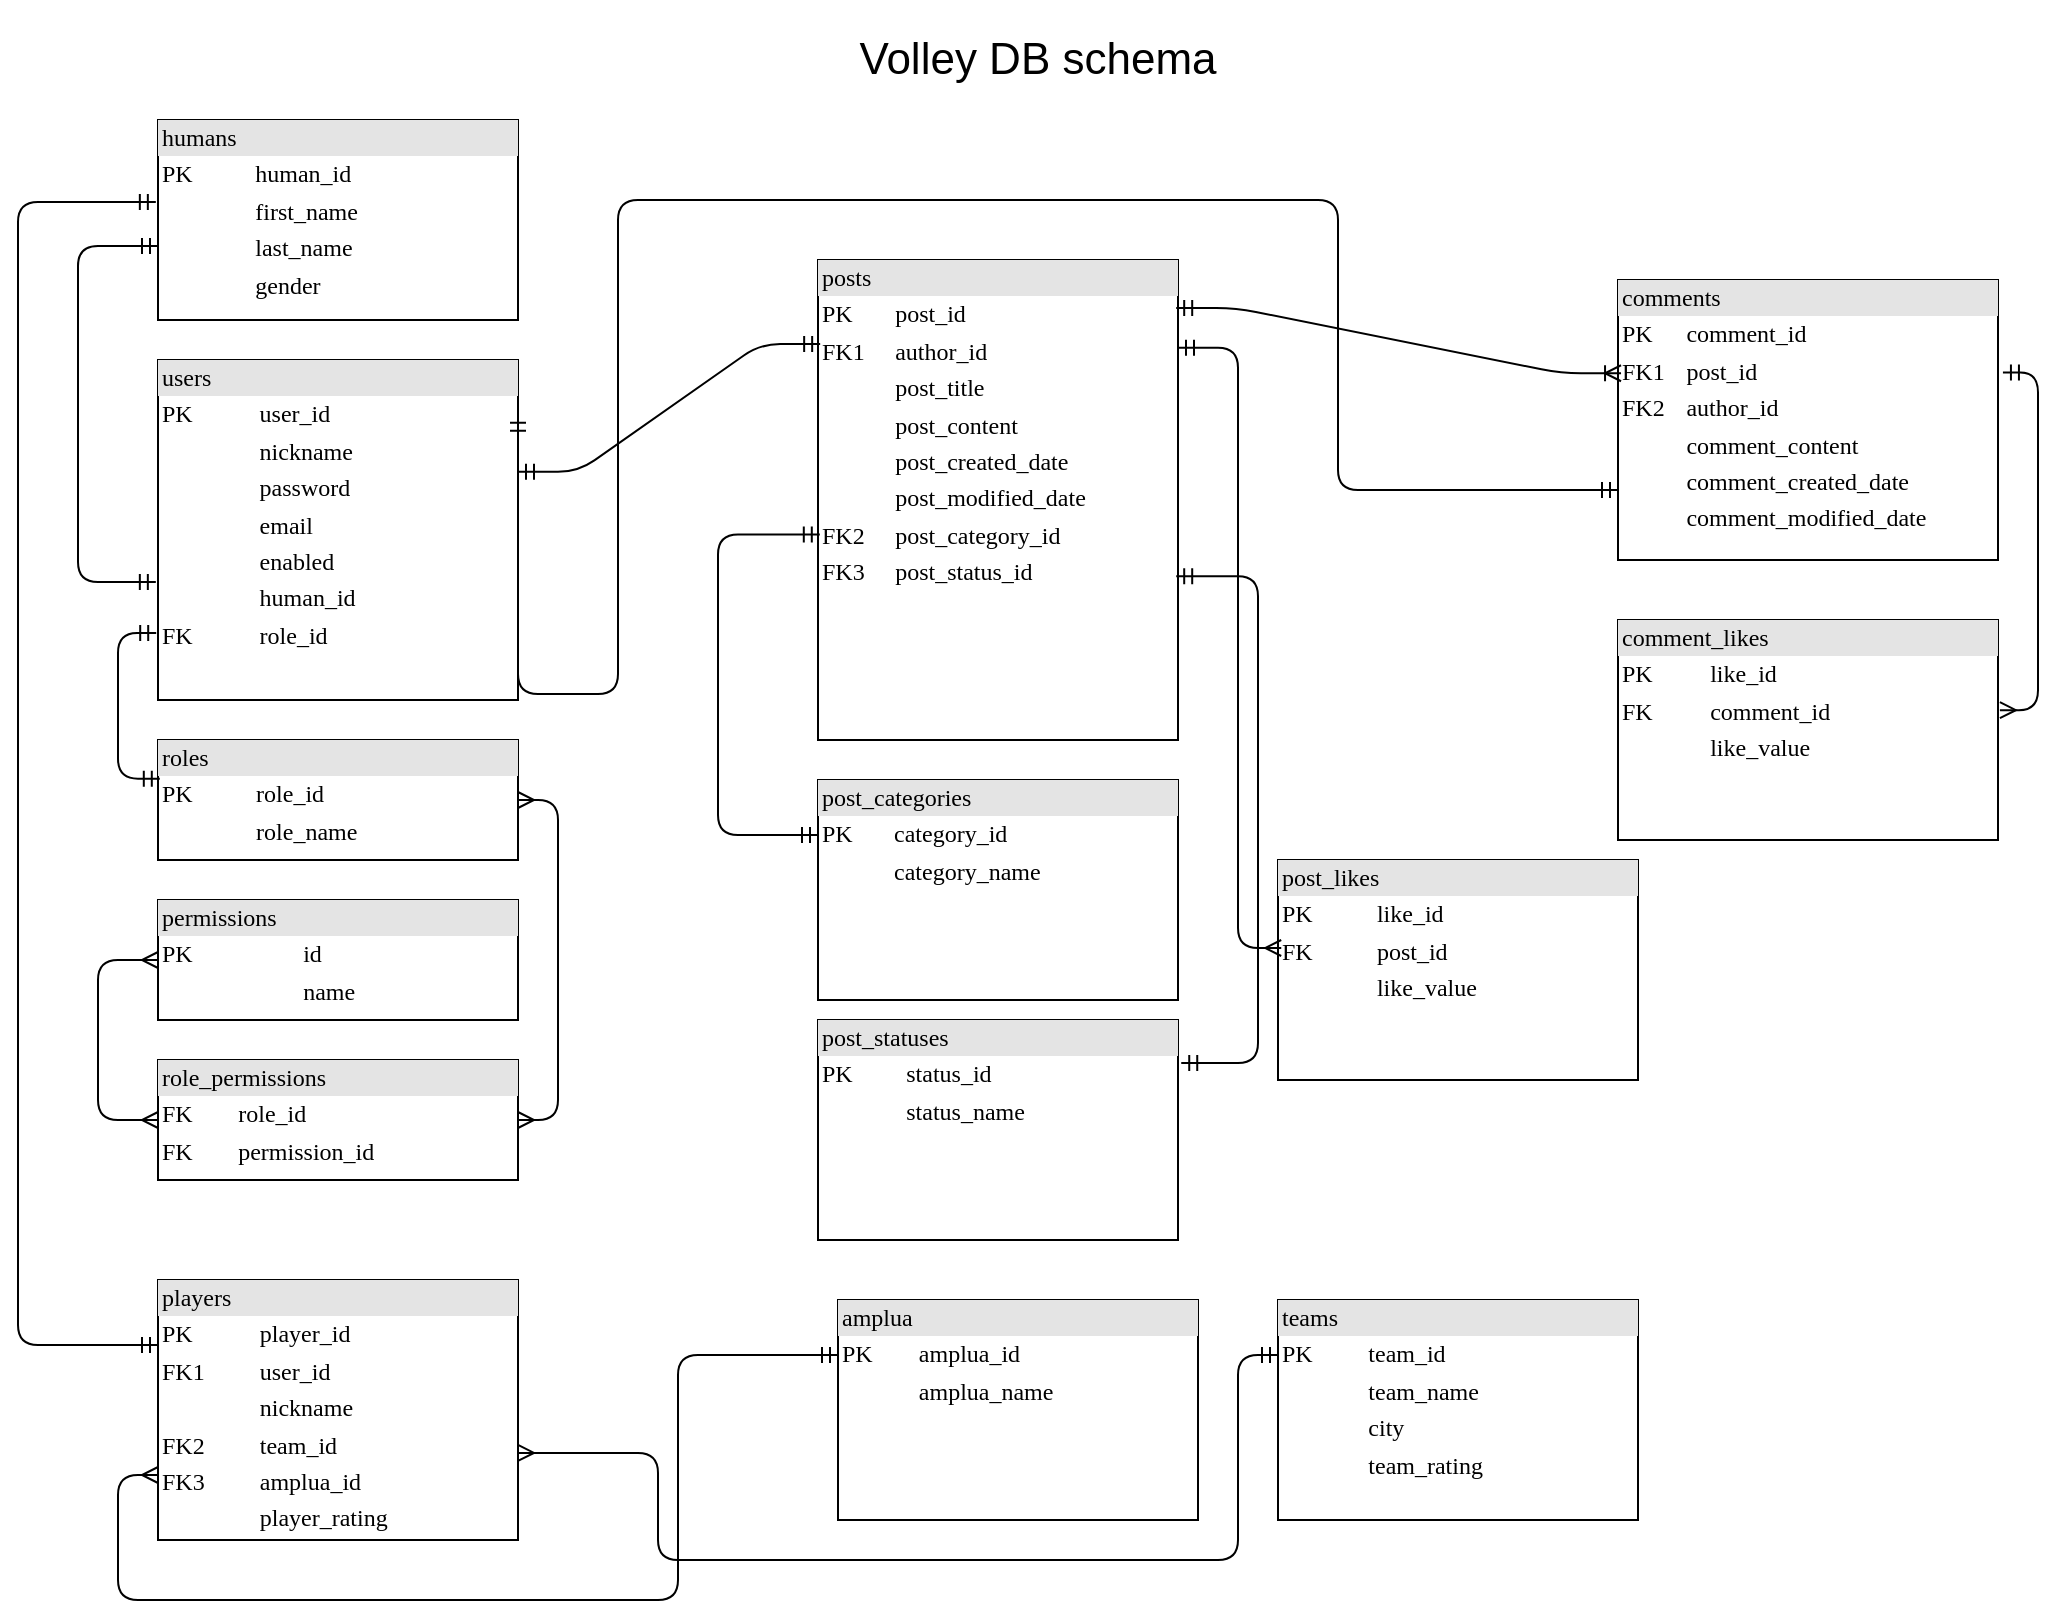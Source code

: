 <mxfile version="14.5.1" type="device"><diagram name="Page-1" id="2ca16b54-16f6-2749-3443-fa8db7711227"><mxGraphModel dx="1422" dy="781" grid="1" gridSize="10" guides="1" tooltips="1" connect="1" arrows="1" fold="1" page="1" pageScale="1" pageWidth="1100" pageHeight="850" background="#ffffff" math="0" shadow="0"><root><mxCell id="0"/><mxCell id="1" parent="0"/><mxCell id="2ed32ef02a7f4228-2" value="&lt;div style=&quot;box-sizing: border-box ; width: 100% ; background: #e4e4e4 ; padding: 2px&quot;&gt;users&lt;/div&gt;&lt;table style=&quot;width: 100% ; font-size: 1em&quot; cellpadding=&quot;2&quot; cellspacing=&quot;0&quot;&gt;&lt;tbody&gt;&lt;tr&gt;&lt;td&gt;PK&lt;/td&gt;&lt;td&gt;user_id&lt;/td&gt;&lt;/tr&gt;&lt;tr&gt;&lt;td&gt;&lt;br&gt;&lt;/td&gt;&lt;td&gt;nickname&lt;/td&gt;&lt;/tr&gt;&lt;tr&gt;&lt;td&gt;&lt;br&gt;&lt;/td&gt;&lt;td&gt;password&lt;br&gt;&lt;/td&gt;&lt;/tr&gt;&lt;tr&gt;&lt;td&gt;&lt;br&gt;&lt;/td&gt;&lt;td&gt;email&lt;/td&gt;&lt;/tr&gt;&lt;tr&gt;&lt;td&gt;&lt;br&gt;&lt;/td&gt;&lt;td&gt;enabled&lt;/td&gt;&lt;/tr&gt;&lt;tr&gt;&lt;td&gt;&lt;br&gt;&lt;/td&gt;&lt;td&gt;human_id&lt;br&gt;&lt;/td&gt;&lt;/tr&gt;&lt;tr&gt;&lt;td&gt;FK&lt;/td&gt;&lt;td&gt;role_id&lt;/td&gt;&lt;/tr&gt;&lt;/tbody&gt;&lt;/table&gt;" style="verticalAlign=top;align=left;overflow=fill;html=1;rounded=0;shadow=0;comic=0;labelBackgroundColor=none;strokeWidth=1;fontFamily=Verdana;fontSize=12" parent="1" vertex="1"><mxGeometry x="110" y="200" width="180" height="170" as="geometry"/></mxCell><mxCell id="2ed32ef02a7f4228-3" value="&lt;div style=&quot;box-sizing: border-box ; width: 100% ; background: #e4e4e4 ; padding: 2px&quot;&gt;teams&lt;/div&gt;&lt;table style=&quot;width: 100% ; font-size: 1em&quot; cellpadding=&quot;2&quot; cellspacing=&quot;0&quot;&gt;&lt;tbody&gt;&lt;tr&gt;&lt;td&gt;PK&lt;/td&gt;&lt;td&gt;team_id&lt;/td&gt;&lt;/tr&gt;&lt;tr&gt;&lt;td&gt;&lt;/td&gt;&lt;td&gt;team_name&lt;/td&gt;&lt;/tr&gt;&lt;tr&gt;&lt;td&gt;&lt;br&gt;&lt;/td&gt;&lt;td&gt;city&lt;/td&gt;&lt;/tr&gt;&lt;tr&gt;&lt;td&gt;&lt;br&gt;&lt;/td&gt;&lt;td&gt;team_rating&lt;/td&gt;&lt;/tr&gt;&lt;/tbody&gt;&lt;/table&gt;" style="verticalAlign=top;align=left;overflow=fill;html=1;rounded=0;shadow=0;comic=0;labelBackgroundColor=none;strokeWidth=1;fontFamily=Verdana;fontSize=12" parent="1" vertex="1"><mxGeometry x="670" y="670" width="180" height="110" as="geometry"/></mxCell><mxCell id="2ed32ef02a7f4228-4" value="&lt;div style=&quot;box-sizing: border-box ; width: 100% ; background: #e4e4e4 ; padding: 2px&quot;&gt;players&lt;/div&gt;&lt;table style=&quot;width: 100% ; font-size: 1em&quot; cellpadding=&quot;2&quot; cellspacing=&quot;0&quot;&gt;&lt;tbody&gt;&lt;tr&gt;&lt;td&gt;PK&lt;/td&gt;&lt;td&gt;player_id&lt;/td&gt;&lt;/tr&gt;&lt;tr&gt;&lt;td&gt;FK1&lt;/td&gt;&lt;td&gt;user_id&lt;/td&gt;&lt;/tr&gt;&lt;tr&gt;&lt;td&gt;&lt;/td&gt;&lt;td&gt;nickname&lt;/td&gt;&lt;/tr&gt;&lt;tr&gt;&lt;td&gt;FK2&lt;/td&gt;&lt;td&gt;team_id&lt;/td&gt;&lt;/tr&gt;&lt;tr&gt;&lt;td&gt;FK3&lt;/td&gt;&lt;td&gt;amplua_id&lt;/td&gt;&lt;/tr&gt;&lt;tr&gt;&lt;td&gt;&lt;br&gt;&lt;/td&gt;&lt;td&gt;player_rating&lt;/td&gt;&lt;/tr&gt;&lt;/tbody&gt;&lt;/table&gt;" style="verticalAlign=top;align=left;overflow=fill;html=1;rounded=0;shadow=0;comic=0;labelBackgroundColor=none;strokeWidth=1;fontFamily=Verdana;fontSize=12" parent="1" vertex="1"><mxGeometry x="110" y="660" width="180" height="130" as="geometry"/></mxCell><mxCell id="2ed32ef02a7f4228-5" value="&lt;div style=&quot;box-sizing: border-box ; width: 100% ; background: #e4e4e4 ; padding: 2px&quot;&gt;roles&lt;/div&gt;&lt;table style=&quot;width: 100% ; font-size: 1em&quot; cellpadding=&quot;2&quot; cellspacing=&quot;0&quot;&gt;&lt;tbody&gt;&lt;tr&gt;&lt;td&gt;PK&lt;/td&gt;&lt;td&gt;role_id&lt;/td&gt;&lt;/tr&gt;&lt;tr&gt;&lt;td&gt;&lt;br&gt;&lt;/td&gt;&lt;td&gt;role_name&lt;/td&gt;&lt;/tr&gt;&lt;/tbody&gt;&lt;/table&gt;" style="verticalAlign=top;align=left;overflow=fill;html=1;rounded=0;shadow=0;comic=0;labelBackgroundColor=none;strokeWidth=1;fontFamily=Verdana;fontSize=12" parent="1" vertex="1"><mxGeometry x="110" y="390" width="180" height="60" as="geometry"/></mxCell><mxCell id="2ed32ef02a7f4228-8" value="&lt;div style=&quot;box-sizing: border-box ; width: 100% ; background: #e4e4e4 ; padding: 2px&quot;&gt;posts&lt;/div&gt;&lt;table style=&quot;width: 100% ; font-size: 1em&quot; cellpadding=&quot;2&quot; cellspacing=&quot;0&quot;&gt;&lt;tbody&gt;&lt;tr&gt;&lt;td&gt;PK&lt;/td&gt;&lt;td&gt;post_id&lt;br&gt;&lt;/td&gt;&lt;/tr&gt;&lt;tr&gt;&lt;td&gt;FK1&lt;/td&gt;&lt;td&gt;author_id&lt;/td&gt;&lt;/tr&gt;&lt;tr&gt;&lt;td&gt;&lt;br&gt;&lt;/td&gt;&lt;td&gt;post_title&lt;/td&gt;&lt;/tr&gt;&lt;tr&gt;&lt;td&gt;&lt;/td&gt;&lt;td&gt;post_content&lt;/td&gt;&lt;/tr&gt;&lt;tr&gt;&lt;td&gt;&lt;br&gt;&lt;/td&gt;&lt;td&gt;post_created_date&lt;/td&gt;&lt;/tr&gt;&lt;tr&gt;&lt;td&gt;&lt;br&gt;&lt;/td&gt;&lt;td&gt;post_modified_date&lt;/td&gt;&lt;/tr&gt;&lt;tr&gt;&lt;td&gt;FK2&lt;/td&gt;&lt;td&gt;post_category_id&lt;/td&gt;&lt;/tr&gt;&lt;tr&gt;&lt;td&gt;FK3&lt;/td&gt;&lt;td&gt;post_status_id&lt;/td&gt;&lt;/tr&gt;&lt;/tbody&gt;&lt;/table&gt;" style="verticalAlign=top;align=left;overflow=fill;html=1;rounded=0;shadow=0;comic=0;labelBackgroundColor=none;strokeWidth=1;fontFamily=Verdana;fontSize=12" parent="1" vertex="1"><mxGeometry x="440" y="150" width="180" height="240" as="geometry"/></mxCell><mxCell id="2ed32ef02a7f4228-10" value="&lt;div style=&quot;box-sizing: border-box ; width: 100% ; background: #e4e4e4 ; padding: 2px&quot;&gt;comments&lt;/div&gt;&lt;table style=&quot;width: 100% ; font-size: 1em&quot; cellpadding=&quot;2&quot; cellspacing=&quot;0&quot;&gt;&lt;tbody&gt;&lt;tr&gt;&lt;td&gt;PK&lt;/td&gt;&lt;td&gt;comment_id&lt;/td&gt;&lt;/tr&gt;&lt;tr&gt;&lt;td&gt;FK1&lt;/td&gt;&lt;td&gt;post_id&lt;/td&gt;&lt;/tr&gt;&lt;tr&gt;&lt;td&gt;FK2&lt;/td&gt;&lt;td&gt;author_id&lt;/td&gt;&lt;/tr&gt;&lt;tr&gt;&lt;td&gt;&lt;br&gt;&lt;/td&gt;&lt;td&gt;comment_content&lt;/td&gt;&lt;/tr&gt;&lt;tr&gt;&lt;td&gt;&lt;br&gt;&lt;/td&gt;&lt;td&gt;comment_created_date&lt;/td&gt;&lt;/tr&gt;&lt;tr&gt;&lt;td&gt;&lt;br&gt;&lt;/td&gt;&lt;td&gt;comment_modified_date&lt;/td&gt;&lt;/tr&gt;&lt;/tbody&gt;&lt;/table&gt;" style="verticalAlign=top;align=left;overflow=fill;html=1;rounded=0;shadow=0;comic=0;labelBackgroundColor=none;strokeWidth=1;fontFamily=Verdana;fontSize=12" parent="1" vertex="1"><mxGeometry x="840" y="160" width="190" height="140" as="geometry"/></mxCell><mxCell id="JueI_tPwrZEDvwqk37Sq-2" value="" style="edgeStyle=entityRelationEdgeStyle;fontSize=12;html=1;endArrow=ERmandOne;startArrow=ERmandOne;entryX=0.006;entryY=0.175;entryDx=0;entryDy=0;entryPerimeter=0;exitX=1;exitY=0.329;exitDx=0;exitDy=0;exitPerimeter=0;" parent="1" source="2ed32ef02a7f4228-2" target="2ed32ef02a7f4228-8" edge="1"><mxGeometry width="100" height="100" relative="1" as="geometry"><mxPoint x="340" y="300" as="sourcePoint"/><mxPoint x="440" y="200" as="targetPoint"/></mxGeometry></mxCell><mxCell id="JueI_tPwrZEDvwqk37Sq-3" value="" style="edgeStyle=entityRelationEdgeStyle;fontSize=12;html=1;endArrow=ERoneToMany;startArrow=ERmandOne;startFill=0;exitX=0.995;exitY=0.1;exitDx=0;exitDy=0;exitPerimeter=0;entryX=0.008;entryY=0.333;entryDx=0;entryDy=0;entryPerimeter=0;" parent="1" source="2ed32ef02a7f4228-8" target="2ed32ef02a7f4228-10" edge="1"><mxGeometry width="100" height="100" relative="1" as="geometry"><mxPoint x="670" y="210" as="sourcePoint"/><mxPoint x="828" y="199" as="targetPoint"/></mxGeometry></mxCell><mxCell id="JueI_tPwrZEDvwqk37Sq-4" value="" style="edgeStyle=orthogonalEdgeStyle;fontSize=12;html=1;endArrow=ERmandOne;startArrow=ERmandOne;elbow=vertical;rounded=1;exitX=1;exitY=0.161;exitDx=0;exitDy=0;exitPerimeter=0;entryX=0;entryY=0.75;entryDx=0;entryDy=0;" parent="1" source="2ed32ef02a7f4228-2" target="2ed32ef02a7f4228-10" edge="1"><mxGeometry width="100" height="100" relative="1" as="geometry"><mxPoint x="170" y="50" as="sourcePoint"/><mxPoint x="820" y="320" as="targetPoint"/><Array as="points"><mxPoint x="340" y="367"/><mxPoint x="340" y="120"/><mxPoint x="700" y="120"/><mxPoint x="700" y="265"/></Array></mxGeometry></mxCell><mxCell id="JueI_tPwrZEDvwqk37Sq-10" value="&lt;font style=&quot;font-size: 22px&quot;&gt;Volley DB schema&lt;/font&gt;" style="rounded=0;whiteSpace=wrap;html=1;strokeColor=none;" parent="1" vertex="1"><mxGeometry x="360" y="20" width="380" height="60" as="geometry"/></mxCell><mxCell id="JueI_tPwrZEDvwqk37Sq-11" value="" style="edgeStyle=elbowEdgeStyle;fontSize=12;html=1;endArrow=ERmandOne;startArrow=ERmandOne;exitX=0;exitY=0.25;exitDx=0;exitDy=0;entryX=-0.006;entryY=0.41;entryDx=0;entryDy=0;entryPerimeter=0;" parent="1" source="2ed32ef02a7f4228-4" target="f_qdUk2gvdwzWxZ6tYY2-1" edge="1"><mxGeometry width="100" height="100" relative="1" as="geometry"><mxPoint x="290" y="490" as="sourcePoint"/><mxPoint x="50" y="420" as="targetPoint"/><Array as="points"><mxPoint x="40" y="570"/></Array></mxGeometry></mxCell><mxCell id="JueI_tPwrZEDvwqk37Sq-13" value="" style="edgeStyle=orthogonalEdgeStyle;fontSize=12;html=1;endArrow=ERmandOne;startArrow=ERmany;entryX=0;entryY=0.25;entryDx=0;entryDy=0;exitX=1;exitY=0.665;exitDx=0;exitDy=0;exitPerimeter=0;startFill=0;rounded=1;" parent="1" source="2ed32ef02a7f4228-4" target="2ed32ef02a7f4228-3" edge="1"><mxGeometry width="100" height="100" relative="1" as="geometry"><mxPoint x="290" y="560" as="sourcePoint"/><mxPoint x="390" y="460" as="targetPoint"/><Array as="points"><mxPoint x="360" y="747"/><mxPoint x="360" y="800"/><mxPoint x="650" y="800"/><mxPoint x="650" y="698"/></Array></mxGeometry></mxCell><mxCell id="JueI_tPwrZEDvwqk37Sq-16" value="" style="edgeStyle=elbowEdgeStyle;fontSize=12;html=1;endArrow=ERmandOne;startArrow=ERmandOne;entryX=0.995;entryY=0.659;entryDx=0;entryDy=0;entryPerimeter=0;exitX=1.009;exitY=0.195;exitDx=0;exitDy=0;exitPerimeter=0;" parent="1" source="JueI_tPwrZEDvwqk37Sq-19" target="2ed32ef02a7f4228-8" edge="1"><mxGeometry width="100" height="100" relative="1" as="geometry"><mxPoint x="700" y="440" as="sourcePoint"/><mxPoint x="710" y="330" as="targetPoint"/><Array as="points"><mxPoint x="660" y="430"/></Array></mxGeometry></mxCell><mxCell id="JueI_tPwrZEDvwqk37Sq-17" value="&lt;div style=&quot;box-sizing: border-box ; width: 100% ; background: #e4e4e4 ; padding: 2px&quot;&gt;post_categories&lt;/div&gt;&lt;table style=&quot;width: 100% ; font-size: 1em&quot; cellpadding=&quot;2&quot; cellspacing=&quot;0&quot;&gt;&lt;tbody&gt;&lt;tr&gt;&lt;td&gt;PK&lt;/td&gt;&lt;td&gt;category_id&lt;/td&gt;&lt;/tr&gt;&lt;tr&gt;&lt;td&gt;&lt;/td&gt;&lt;td&gt;category_name&lt;/td&gt;&lt;/tr&gt;&lt;/tbody&gt;&lt;/table&gt;" style="verticalAlign=top;align=left;overflow=fill;html=1;rounded=0;shadow=0;comic=0;labelBackgroundColor=none;strokeWidth=1;fontFamily=Verdana;fontSize=12" parent="1" vertex="1"><mxGeometry x="440" y="410" width="180" height="110" as="geometry"/></mxCell><mxCell id="JueI_tPwrZEDvwqk37Sq-18" value="" style="edgeStyle=elbowEdgeStyle;fontSize=12;html=1;endArrow=ERmandOne;startArrow=ERmandOne;entryX=0.005;entryY=0.572;entryDx=0;entryDy=0;entryPerimeter=0;exitX=0;exitY=0.25;exitDx=0;exitDy=0;elbow=vertical;" parent="1" source="JueI_tPwrZEDvwqk37Sq-17" target="2ed32ef02a7f4228-8" edge="1"><mxGeometry width="100" height="100" relative="1" as="geometry"><mxPoint x="380" y="430" as="sourcePoint"/><mxPoint x="460" y="280" as="targetPoint"/><Array as="points"><mxPoint x="390" y="412"/></Array></mxGeometry></mxCell><mxCell id="JueI_tPwrZEDvwqk37Sq-19" value="&lt;div style=&quot;box-sizing: border-box ; width: 100% ; background: #e4e4e4 ; padding: 2px&quot;&gt;post_statuses&lt;/div&gt;&lt;table style=&quot;width: 100% ; font-size: 1em&quot; cellpadding=&quot;2&quot; cellspacing=&quot;0&quot;&gt;&lt;tbody&gt;&lt;tr&gt;&lt;td&gt;PK&lt;/td&gt;&lt;td&gt;status_id&lt;/td&gt;&lt;/tr&gt;&lt;tr&gt;&lt;td&gt;&lt;/td&gt;&lt;td&gt;status_name&lt;/td&gt;&lt;/tr&gt;&lt;/tbody&gt;&lt;/table&gt;" style="verticalAlign=top;align=left;overflow=fill;html=1;rounded=0;shadow=0;comic=0;labelBackgroundColor=none;strokeWidth=1;fontFamily=Verdana;fontSize=12" parent="1" vertex="1"><mxGeometry x="440" y="530" width="180" height="110" as="geometry"/></mxCell><mxCell id="JueI_tPwrZEDvwqk37Sq-20" value="&lt;div style=&quot;box-sizing: border-box ; width: 100% ; background: #e4e4e4 ; padding: 2px&quot;&gt;amplua&lt;/div&gt;&lt;table style=&quot;width: 100% ; font-size: 1em&quot; cellpadding=&quot;2&quot; cellspacing=&quot;0&quot;&gt;&lt;tbody&gt;&lt;tr&gt;&lt;td&gt;PK&lt;/td&gt;&lt;td&gt;amplua_id&lt;/td&gt;&lt;/tr&gt;&lt;tr&gt;&lt;td&gt;&lt;/td&gt;&lt;td&gt;amplua_name&lt;/td&gt;&lt;/tr&gt;&lt;/tbody&gt;&lt;/table&gt;" style="verticalAlign=top;align=left;overflow=fill;html=1;rounded=0;shadow=0;comic=0;labelBackgroundColor=none;strokeWidth=1;fontFamily=Verdana;fontSize=12" parent="1" vertex="1"><mxGeometry x="450" y="670" width="180" height="110" as="geometry"/></mxCell><mxCell id="JueI_tPwrZEDvwqk37Sq-21" value="" style="edgeStyle=orthogonalEdgeStyle;fontSize=12;html=1;endArrow=ERmandOne;startArrow=ERmany;entryX=0;entryY=0.25;entryDx=0;entryDy=0;exitX=0;exitY=0.75;exitDx=0;exitDy=0;startFill=0;elbow=vertical;rounded=1;" parent="1" source="2ed32ef02a7f4228-4" target="JueI_tPwrZEDvwqk37Sq-20" edge="1"><mxGeometry width="100" height="100" relative="1" as="geometry"><mxPoint x="50" y="590" as="sourcePoint"/><mxPoint x="150" y="473.55" as="targetPoint"/><Array as="points"><mxPoint x="90" y="758"/><mxPoint x="90" y="820"/><mxPoint x="370" y="820"/><mxPoint x="370" y="698"/></Array></mxGeometry></mxCell><mxCell id="JueI_tPwrZEDvwqk37Sq-22" value="&lt;div style=&quot;box-sizing: border-box ; width: 100% ; background: #e4e4e4 ; padding: 2px&quot;&gt;post_likes&lt;/div&gt;&lt;table style=&quot;width: 100% ; font-size: 1em&quot; cellpadding=&quot;2&quot; cellspacing=&quot;0&quot;&gt;&lt;tbody&gt;&lt;tr&gt;&lt;td&gt;PK&lt;/td&gt;&lt;td&gt;like_id&lt;/td&gt;&lt;/tr&gt;&lt;tr&gt;&lt;td&gt;FK&lt;/td&gt;&lt;td&gt;post_id&lt;/td&gt;&lt;/tr&gt;&lt;tr&gt;&lt;td&gt;&lt;/td&gt;&lt;td&gt;like_value&lt;/td&gt;&lt;/tr&gt;&lt;/tbody&gt;&lt;/table&gt;" style="verticalAlign=top;align=left;overflow=fill;html=1;rounded=0;shadow=0;comic=0;labelBackgroundColor=none;strokeWidth=1;fontFamily=Verdana;fontSize=12" parent="1" vertex="1"><mxGeometry x="670" y="450" width="180" height="110" as="geometry"/></mxCell><mxCell id="JueI_tPwrZEDvwqk37Sq-23" value="" style="edgeStyle=elbowEdgeStyle;fontSize=12;html=1;endArrow=ERmandOne;startArrow=ERmany;entryX=1;entryY=0.183;entryDx=0;entryDy=0;entryPerimeter=0;exitX=0.009;exitY=0.4;exitDx=0;exitDy=0;exitPerimeter=0;startFill=0;" parent="1" source="JueI_tPwrZEDvwqk37Sq-22" target="2ed32ef02a7f4228-8" edge="1"><mxGeometry width="100" height="100" relative="1" as="geometry"><mxPoint x="640" y="430" as="sourcePoint"/><mxPoint x="720.9" y="287.28" as="targetPoint"/><Array as="points"><mxPoint x="650" y="360"/></Array></mxGeometry></mxCell><mxCell id="JueI_tPwrZEDvwqk37Sq-24" value="&lt;div style=&quot;box-sizing: border-box ; width: 100% ; background: #e4e4e4 ; padding: 2px&quot;&gt;comment_likes&lt;/div&gt;&lt;table style=&quot;width: 100% ; font-size: 1em&quot; cellpadding=&quot;2&quot; cellspacing=&quot;0&quot;&gt;&lt;tbody&gt;&lt;tr&gt;&lt;td&gt;PK&lt;/td&gt;&lt;td&gt;like_id&lt;/td&gt;&lt;/tr&gt;&lt;tr&gt;&lt;td&gt;FK&lt;/td&gt;&lt;td&gt;comment_id&lt;/td&gt;&lt;/tr&gt;&lt;tr&gt;&lt;td&gt;&lt;/td&gt;&lt;td&gt;like_value&lt;/td&gt;&lt;/tr&gt;&lt;/tbody&gt;&lt;/table&gt;" style="verticalAlign=top;align=left;overflow=fill;html=1;rounded=0;shadow=0;comic=0;labelBackgroundColor=none;strokeWidth=1;fontFamily=Verdana;fontSize=12" parent="1" vertex="1"><mxGeometry x="840" y="330" width="190" height="110" as="geometry"/></mxCell><mxCell id="JueI_tPwrZEDvwqk37Sq-25" value="" style="edgeStyle=elbowEdgeStyle;fontSize=12;html=1;endArrow=ERmandOne;startArrow=ERmany;exitX=1.005;exitY=0.41;exitDx=0;exitDy=0;exitPerimeter=0;startFill=0;entryX=1.013;entryY=0.33;entryDx=0;entryDy=0;entryPerimeter=0;" parent="1" source="JueI_tPwrZEDvwqk37Sq-24" target="2ed32ef02a7f4228-10" edge="1"><mxGeometry width="100" height="100" relative="1" as="geometry"><mxPoint x="840" y="428.04" as="sourcePoint"/><mxPoint x="1009" y="180" as="targetPoint"/><Array as="points"><mxPoint x="1050" y="290"/></Array></mxGeometry></mxCell><mxCell id="JueI_tPwrZEDvwqk37Sq-28" value="" style="edgeStyle=elbowEdgeStyle;fontSize=12;html=1;endArrow=ERmandOne;startArrow=ERmandOne;entryX=-0.005;entryY=0.803;entryDx=0;entryDy=0;entryPerimeter=0;exitX=0.005;exitY=0.322;exitDx=0;exitDy=0;exitPerimeter=0;" parent="1" source="2ed32ef02a7f4228-5" target="2ed32ef02a7f4228-2" edge="1"><mxGeometry width="100" height="100" relative="1" as="geometry"><mxPoint x="10" y="380" as="sourcePoint"/><mxPoint x="110" y="280" as="targetPoint"/><Array as="points"><mxPoint x="90" y="340"/></Array></mxGeometry></mxCell><mxCell id="f_qdUk2gvdwzWxZ6tYY2-1" value="&lt;div style=&quot;box-sizing: border-box ; width: 100% ; background: #e4e4e4 ; padding: 2px&quot;&gt;humans&lt;/div&gt;&lt;table style=&quot;width: 100% ; font-size: 1em&quot; cellpadding=&quot;2&quot; cellspacing=&quot;0&quot;&gt;&lt;tbody&gt;&lt;tr&gt;&lt;td&gt;PK&lt;/td&gt;&lt;td&gt;human_id&lt;/td&gt;&lt;/tr&gt;&lt;tr&gt;&lt;td&gt;&lt;/td&gt;&lt;td&gt;first_name&lt;/td&gt;&lt;/tr&gt;&lt;tr&gt;&lt;td&gt;&lt;br&gt;&lt;/td&gt;&lt;td&gt;last_name&lt;/td&gt;&lt;/tr&gt;&lt;tr&gt;&lt;td&gt;&lt;br&gt;&lt;/td&gt;&lt;td&gt;gender&lt;/td&gt;&lt;/tr&gt;&lt;/tbody&gt;&lt;/table&gt;" style="verticalAlign=top;align=left;overflow=fill;html=1;rounded=0;shadow=0;comic=0;labelBackgroundColor=none;strokeWidth=1;fontFamily=Verdana;fontSize=12" parent="1" vertex="1"><mxGeometry x="110" y="80" width="180" height="100" as="geometry"/></mxCell><mxCell id="f_qdUk2gvdwzWxZ6tYY2-2" value="" style="edgeStyle=elbowEdgeStyle;fontSize=12;html=1;endArrow=ERmandOne;startArrow=ERmandOne;entryX=0;entryY=0.63;entryDx=0;entryDy=0;entryPerimeter=0;exitX=-0.006;exitY=0.653;exitDx=0;exitDy=0;exitPerimeter=0;" parent="1" source="2ed32ef02a7f4228-2" target="f_qdUk2gvdwzWxZ6tYY2-1" edge="1"><mxGeometry width="100" height="100" relative="1" as="geometry"><mxPoint x="90.9" y="382.47" as="sourcePoint"/><mxPoint x="89.1" y="280" as="targetPoint"/><Array as="points"><mxPoint x="70" y="143.49"/></Array></mxGeometry></mxCell><mxCell id="10lBqqPPvyZBIauZgjjD-1" value="&lt;div style=&quot;box-sizing: border-box ; width: 100% ; background: #e4e4e4 ; padding: 2px&quot;&gt;permissions&lt;/div&gt;&lt;table style=&quot;width: 100% ; font-size: 1em&quot; cellpadding=&quot;2&quot; cellspacing=&quot;0&quot;&gt;&lt;tbody&gt;&lt;tr&gt;&lt;td&gt;PK&lt;/td&gt;&lt;td&gt;id&lt;/td&gt;&lt;/tr&gt;&lt;tr&gt;&lt;td&gt;&lt;br&gt;&lt;/td&gt;&lt;td&gt;name&lt;/td&gt;&lt;/tr&gt;&lt;/tbody&gt;&lt;/table&gt;" style="verticalAlign=top;align=left;overflow=fill;html=1;rounded=0;shadow=0;comic=0;labelBackgroundColor=none;strokeWidth=1;fontFamily=Verdana;fontSize=12" vertex="1" parent="1"><mxGeometry x="110" y="470" width="180" height="60" as="geometry"/></mxCell><mxCell id="10lBqqPPvyZBIauZgjjD-2" value="&lt;div style=&quot;box-sizing: border-box ; width: 100% ; background: #e4e4e4 ; padding: 2px&quot;&gt;role_permissions&lt;/div&gt;&lt;table style=&quot;width: 100% ; font-size: 1em&quot; cellpadding=&quot;2&quot; cellspacing=&quot;0&quot;&gt;&lt;tbody&gt;&lt;tr&gt;&lt;td&gt;FK&lt;/td&gt;&lt;td&gt;role_id&lt;/td&gt;&lt;/tr&gt;&lt;tr&gt;&lt;td&gt;FK&lt;/td&gt;&lt;td&gt;permission_id&lt;/td&gt;&lt;/tr&gt;&lt;/tbody&gt;&lt;/table&gt;" style="verticalAlign=top;align=left;overflow=fill;html=1;rounded=0;shadow=0;comic=0;labelBackgroundColor=none;strokeWidth=1;fontFamily=Verdana;fontSize=12" vertex="1" parent="1"><mxGeometry x="110" y="550" width="180" height="60" as="geometry"/></mxCell><mxCell id="10lBqqPPvyZBIauZgjjD-3" value="" style="edgeStyle=elbowEdgeStyle;fontSize=12;html=1;endArrow=ERmany;startArrow=ERmany;exitX=0;exitY=0.5;exitDx=0;exitDy=0;entryX=0;entryY=0.5;entryDx=0;entryDy=0;startFill=0;endFill=0;" edge="1" parent="1" source="10lBqqPPvyZBIauZgjjD-2" target="10lBqqPPvyZBIauZgjjD-1"><mxGeometry width="100" height="100" relative="1" as="geometry"><mxPoint x="100.9" y="582.81" as="sourcePoint"/><mxPoint x="99.1" y="510" as="targetPoint"/><Array as="points"><mxPoint x="80" y="513.49"/></Array></mxGeometry></mxCell><mxCell id="10lBqqPPvyZBIauZgjjD-5" value="" style="edgeStyle=elbowEdgeStyle;fontSize=12;html=1;endArrow=ERmany;startArrow=ERmany;exitX=1;exitY=0.5;exitDx=0;exitDy=0;entryX=1;entryY=0.5;entryDx=0;entryDy=0;startFill=0;endFill=0;" edge="1" parent="1" source="10lBqqPPvyZBIauZgjjD-2" target="2ed32ef02a7f4228-5"><mxGeometry width="100" height="100" relative="1" as="geometry"><mxPoint x="340" y="580" as="sourcePoint"/><mxPoint x="340" y="500" as="targetPoint"/><Array as="points"><mxPoint x="310" y="513.49"/></Array></mxGeometry></mxCell></root></mxGraphModel></diagram></mxfile>